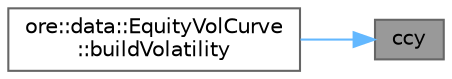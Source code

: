 digraph "ccy"
{
 // INTERACTIVE_SVG=YES
 // LATEX_PDF_SIZE
  bgcolor="transparent";
  edge [fontname=Helvetica,fontsize=10,labelfontname=Helvetica,labelfontsize=10];
  node [fontname=Helvetica,fontsize=10,shape=box,height=0.2,width=0.4];
  rankdir="RL";
  Node1 [label="ccy",height=0.2,width=0.4,color="gray40", fillcolor="grey60", style="filled", fontcolor="black",tooltip=" "];
  Node1 -> Node2 [dir="back",color="steelblue1",style="solid"];
  Node2 [label="ore::data::EquityVolCurve\l::buildVolatility",height=0.2,width=0.4,color="grey40", fillcolor="white", style="filled",URL="$classore_1_1data_1_1_equity_vol_curve.html#afff043fce577f592f6a660001d412371",tooltip="Build a volatility surface from a collection of expiry and strike delta pairs."];
}
